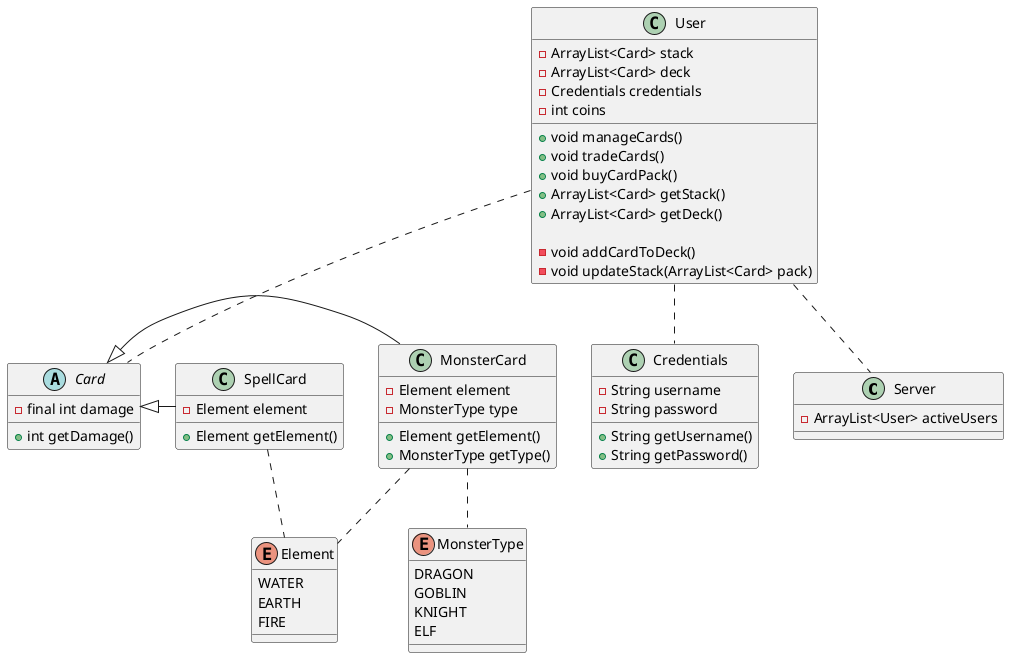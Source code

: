 @startuml

class Server {
       - ArrayList<User> activeUsers
}

class User {
        - ArrayList<Card> stack
        - ArrayList<Card> deck
        - Credentials credentials
        - int coins

        + void manageCards()
        + void tradeCards()
        + void buyCardPack()
        + ArrayList<Card> getStack()
        + ArrayList<Card> getDeck()

        - void addCardToDeck()
        - void updateStack(ArrayList<Card> pack)
}

abstract class Card {
        - final int damage

        + int getDamage()
}

class Credentials {
        - String username
        - String password

        + String getUsername()
        + String getPassword()
}

User .. Card
User .. Credentials
User .. Server

enum MonsterType {
        DRAGON
        GOBLIN
        KNIGHT
        ELF
}
enum Element {
        WATER
        EARTH
        FIRE
}

class MonsterCard {
        - Element element
        - MonsterType type

        + Element getElement()
        + MonsterType getType()
}
class SpellCard {
        - Element element

        + Element getElement()
}

Card <|- MonsterCard
Card <|- SpellCard

MonsterCard .. MonsterType
MonsterCard .. Element

SpellCard .. Element

@enduml
